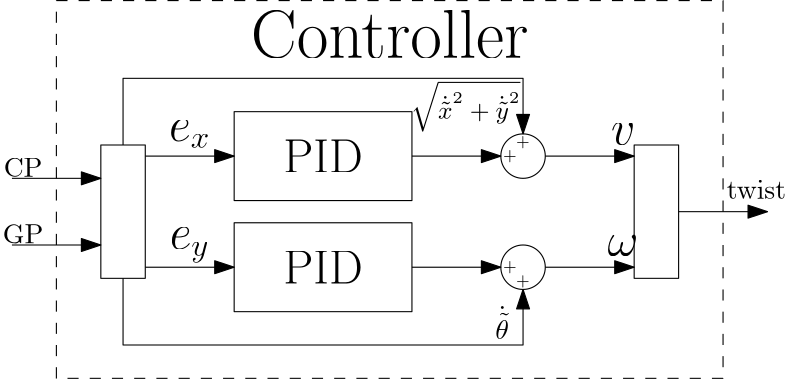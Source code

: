 <?xml version="1.0"?>
<!DOCTYPE ipe SYSTEM "ipe.dtd">
<ipe version="70206" creator="Ipe 7.2.7">
<info created="D:20170608151008" modified="D:20170608151939"/>
<ipestyle name="basic">
<symbol name="arrow/arc(spx)">
<path stroke="sym-stroke" fill="sym-stroke" pen="sym-pen">
0 0 m
-1 0.333 l
-1 -0.333 l
h
</path>
</symbol>
<symbol name="arrow/farc(spx)">
<path stroke="sym-stroke" fill="white" pen="sym-pen">
0 0 m
-1 0.333 l
-1 -0.333 l
h
</path>
</symbol>
<symbol name="arrow/ptarc(spx)">
<path stroke="sym-stroke" fill="sym-stroke" pen="sym-pen">
0 0 m
-1 0.333 l
-0.8 0 l
-1 -0.333 l
h
</path>
</symbol>
<symbol name="arrow/fptarc(spx)">
<path stroke="sym-stroke" fill="white" pen="sym-pen">
0 0 m
-1 0.333 l
-0.8 0 l
-1 -0.333 l
h
</path>
</symbol>
<symbol name="mark/circle(sx)" transformations="translations">
<path fill="sym-stroke">
0.6 0 0 0.6 0 0 e
0.4 0 0 0.4 0 0 e
</path>
</symbol>
<symbol name="mark/disk(sx)" transformations="translations">
<path fill="sym-stroke">
0.6 0 0 0.6 0 0 e
</path>
</symbol>
<symbol name="mark/fdisk(sfx)" transformations="translations">
<group>
<path fill="sym-fill">
0.5 0 0 0.5 0 0 e
</path>
<path fill="sym-stroke" fillrule="eofill">
0.6 0 0 0.6 0 0 e
0.4 0 0 0.4 0 0 e
</path>
</group>
</symbol>
<symbol name="mark/box(sx)" transformations="translations">
<path fill="sym-stroke" fillrule="eofill">
-0.6 -0.6 m
0.6 -0.6 l
0.6 0.6 l
-0.6 0.6 l
h
-0.4 -0.4 m
0.4 -0.4 l
0.4 0.4 l
-0.4 0.4 l
h
</path>
</symbol>
<symbol name="mark/square(sx)" transformations="translations">
<path fill="sym-stroke">
-0.6 -0.6 m
0.6 -0.6 l
0.6 0.6 l
-0.6 0.6 l
h
</path>
</symbol>
<symbol name="mark/fsquare(sfx)" transformations="translations">
<group>
<path fill="sym-fill">
-0.5 -0.5 m
0.5 -0.5 l
0.5 0.5 l
-0.5 0.5 l
h
</path>
<path fill="sym-stroke" fillrule="eofill">
-0.6 -0.6 m
0.6 -0.6 l
0.6 0.6 l
-0.6 0.6 l
h
-0.4 -0.4 m
0.4 -0.4 l
0.4 0.4 l
-0.4 0.4 l
h
</path>
</group>
</symbol>
<symbol name="mark/cross(sx)" transformations="translations">
<group>
<path fill="sym-stroke">
-0.43 -0.57 m
0.57 0.43 l
0.43 0.57 l
-0.57 -0.43 l
h
</path>
<path fill="sym-stroke">
-0.43 0.57 m
0.57 -0.43 l
0.43 -0.57 l
-0.57 0.43 l
h
</path>
</group>
</symbol>
<symbol name="arrow/fnormal(spx)">
<path stroke="sym-stroke" fill="white" pen="sym-pen">
0 0 m
-1 0.333 l
-1 -0.333 l
h
</path>
</symbol>
<symbol name="arrow/pointed(spx)">
<path stroke="sym-stroke" fill="sym-stroke" pen="sym-pen">
0 0 m
-1 0.333 l
-0.8 0 l
-1 -0.333 l
h
</path>
</symbol>
<symbol name="arrow/fpointed(spx)">
<path stroke="sym-stroke" fill="white" pen="sym-pen">
0 0 m
-1 0.333 l
-0.8 0 l
-1 -0.333 l
h
</path>
</symbol>
<symbol name="arrow/linear(spx)">
<path stroke="sym-stroke" pen="sym-pen">
-1 0.333 m
0 0 l
-1 -0.333 l
</path>
</symbol>
<symbol name="arrow/fdouble(spx)">
<path stroke="sym-stroke" fill="white" pen="sym-pen">
0 0 m
-1 0.333 l
-1 -0.333 l
h
-1 0 m
-2 0.333 l
-2 -0.333 l
h
</path>
</symbol>
<symbol name="arrow/double(spx)">
<path stroke="sym-stroke" fill="sym-stroke" pen="sym-pen">
0 0 m
-1 0.333 l
-1 -0.333 l
h
-1 0 m
-2 0.333 l
-2 -0.333 l
h
</path>
</symbol>
<pen name="heavier" value="0.8"/>
<pen name="fat" value="1.2"/>
<pen name="ultrafat" value="2"/>
<symbolsize name="large" value="5"/>
<symbolsize name="small" value="2"/>
<symbolsize name="tiny" value="1.1"/>
<arrowsize name="large" value="10"/>
<arrowsize name="small" value="5"/>
<arrowsize name="tiny" value="3"/>
<color name="red" value="1 0 0"/>
<color name="green" value="0 1 0"/>
<color name="blue" value="0 0 1"/>
<color name="yellow" value="1 1 0"/>
<color name="orange" value="1 0.647 0"/>
<color name="gold" value="1 0.843 0"/>
<color name="purple" value="0.627 0.125 0.941"/>
<color name="gray" value="0.745"/>
<color name="brown" value="0.647 0.165 0.165"/>
<color name="navy" value="0 0 0.502"/>
<color name="pink" value="1 0.753 0.796"/>
<color name="seagreen" value="0.18 0.545 0.341"/>
<color name="turquoise" value="0.251 0.878 0.816"/>
<color name="violet" value="0.933 0.51 0.933"/>
<color name="darkblue" value="0 0 0.545"/>
<color name="darkcyan" value="0 0.545 0.545"/>
<color name="darkgray" value="0.663"/>
<color name="darkgreen" value="0 0.392 0"/>
<color name="darkmagenta" value="0.545 0 0.545"/>
<color name="darkorange" value="1 0.549 0"/>
<color name="darkred" value="0.545 0 0"/>
<color name="lightblue" value="0.678 0.847 0.902"/>
<color name="lightcyan" value="0.878 1 1"/>
<color name="lightgray" value="0.827"/>
<color name="lightgreen" value="0.565 0.933 0.565"/>
<color name="lightyellow" value="1 1 0.878"/>
<dashstyle name="dashed" value="[4] 0"/>
<dashstyle name="dotted" value="[1 3] 0"/>
<dashstyle name="dash dotted" value="[4 2 1 2] 0"/>
<dashstyle name="dash dot dotted" value="[4 2 1 2 1 2] 0"/>
<textsize name="large" value="\large"/>
<textsize name="Large" value="\Large"/>
<textsize name="LARGE" value="\LARGE"/>
<textsize name="huge" value="\huge"/>
<textsize name="Huge" value="\Huge"/>
<textsize name="small" value="\small"/>
<textsize name="footnote" value="\footnotesize"/>
<textsize name="tiny" value="\tiny"/>
<textstyle name="center" begin="\begin{center}" end="\end{center}"/>
<textstyle name="itemize" begin="\begin{itemize}" end="\end{itemize}"/>
<textstyle name="item" begin="\begin{itemize}\item{}" end="\end{itemize}"/>
<gridsize name="4 pts" value="4"/>
<gridsize name="8 pts (~3 mm)" value="8"/>
<gridsize name="16 pts (~6 mm)" value="16"/>
<gridsize name="32 pts (~12 mm)" value="32"/>
<gridsize name="10 pts (~3.5 mm)" value="10"/>
<gridsize name="20 pts (~7 mm)" value="20"/>
<gridsize name="14 pts (~5 mm)" value="14"/>
<gridsize name="28 pts (~10 mm)" value="28"/>
<gridsize name="56 pts (~20 mm)" value="56"/>
<anglesize name="90 deg" value="90"/>
<anglesize name="60 deg" value="60"/>
<anglesize name="45 deg" value="45"/>
<anglesize name="30 deg" value="30"/>
<anglesize name="22.5 deg" value="22.5"/>
<opacity name="10%" value="0.1"/>
<opacity name="30%" value="0.3"/>
<opacity name="50%" value="0.5"/>
<opacity name="75%" value="0.75"/>
<tiling name="falling" angle="-60" step="4" width="1"/>
<tiling name="rising" angle="30" step="4" width="1"/>
</ipestyle>
<page>
<layer name="alpha"/>
<view layers="alpha" active="alpha"/>
<path layer="alpha" matrix="1 0 0 0.666667 0 226.667" stroke="black">
256 704 m
256 656 l
320 656 l
320 704 l
h
</path>
<text transformations="translations" pos="288 680" stroke="black" type="label" width="28.619" height="11.761" depth="0" halign="center" valign="center" size="LARGE">PID</text>
<path matrix="0.666667 0 0 1 85.3333 0" stroke="black" arrow="normal/normal">
208 680 m
256 680 l
</path>
<text matrix="1 0 0 1 -48 8" transformations="translations" pos="288 680" stroke="black" type="label" width="14.963" height="7.415" depth="2.58" halign="center" valign="center" size="LARGE" style="math">e_x</text>
<path matrix="0.666667 0 0 1 181.333 0" stroke="black" arrow="normal/normal">
208 680 m
256 680 l
</path>
<text matrix="1 0 0 1 108 8" transformations="translations" pos="288 680" stroke="black" type="label" width="8.767" height="7.412" depth="0" halign="center" valign="center" size="LARGE" style="math">v</text>
<path matrix="1 0 0 0.666667 0 186.667" stroke="black">
256 704 m
256 656 l
320 656 l
320 704 l
h
</path>
<text matrix="1 0 0 1 0 -40" transformations="translations" pos="288 680" stroke="black" type="label" width="28.619" height="11.761" depth="0" halign="center" valign="center" size="LARGE">PID</text>
<path matrix="0.666667 0 0 1 85.3333 -40" stroke="black" arrow="normal/normal">
208 680 m
256 680 l
</path>
<text matrix="1 0 0 1 -48 -32" transformations="translations" pos="288 680" stroke="black" type="label" width="14.447" height="7.409" depth="4.91" halign="center" valign="center" size="LARGE" style="math">e_y</text>
<path matrix="0.666667 0 0 1 181.333 -40" stroke="black" arrow="normal/normal">
208 680 m
256 680 l
</path>
<text matrix="1 0 0 1 108 -32" transformations="translations" pos="288 680" stroke="black" type="label" width="11.114" height="7.412" depth="0" halign="center" valign="center" size="LARGE" style="math">\omega</text>
<text matrix="1 0 0 1 24 44" transformations="translations" pos="288 680" stroke="black" type="label" width="100.081" height="17.213" depth="0" halign="center" valign="center" size="Huge">Controller</text>
<path stroke="black">
8 0 0 8 360 680 e
</path>
<text matrix="1 0 0 1 -0.0659877 0.923828" transformations="translations" pos="360 684" stroke="black" type="label" width="5.12" height="3.321" depth="0.83" halign="center" valign="center" size="tiny">+</text>
<text matrix="1 0 0 1 -4.72586 -4.13198" transformations="translations" pos="360 684" stroke="black" type="label" width="5.12" height="3.321" depth="0.83" halign="center" valign="center" size="tiny">+</text>
<path stroke="black" arrow="normal/normal">
368 680 m
400 680 l
</path>
<path matrix="1 0 0 1 0 -40" stroke="black">
8 0 0 8 360 680 e
</path>
<text matrix="1 0 0 1 -0.0659877 -49.2281" transformations="translations" pos="360 684" stroke="black" type="label" width="5.12" height="3.321" depth="0.83" halign="center" valign="center" size="tiny">+</text>
<text matrix="1 0 0 1 -4.72586 -44.132" transformations="translations" pos="360 684" stroke="black" type="label" width="5.12" height="3.321" depth="0.83" halign="center" valign="center" size="tiny">+</text>
<path matrix="1 0 0 1 0 -40" stroke="black" arrow="normal/normal">
368 680 m
400 680 l
</path>
<text matrix="1 0 0 1 -15.4999 28" transformations="translations" pos="368 592" stroke="black" type="label" width="4.954" height="11.647" depth="0" halign="center" valign="center" style="math">\dot{\tilde{\theta}}</text>
<text matrix="1 0 0 1 -28.758 -6.03574" transformations="translations" pos="368 704" stroke="black" type="label" width="39.612" height="13.701" depth="4.63" halign="center" valign="center" size="small" style="math">\sqrt{\dot{\tilde{x}}^2+\dot{\tilde{y}}^2}</text>
<path stroke="black">
400 636 m
400 684 l
416 684 l
416 636 l
h
</path>
<path matrix="1.33333 0 0 1 -138.667 0" stroke="black" arrow="normal/normal">
416 660 m
440 660 l
</path>
<text matrix="1 0 0 1 8 -4" transformations="translations" pos="436 672" stroke="black" type="label" width="21.364" height="6.654" depth="0" halign="center" valign="center">twist</text>
<path stroke="black">
224 636 m
224 684 l
208 684 l
208 636 l
h
</path>
<path matrix="1 0 0 1 0 -8" stroke="black" arrow="normal/normal">
176 680 m
208 680 l
</path>
<text matrix="1 0 0 1 -12 -12" transformations="translations" pos="192 688" stroke="black" type="label" width="13.975" height="6.808" depth="0" halign="center" valign="center">CP</text>
<path matrix="1 0 0 1 0 -32" stroke="black" arrow="normal/normal">
176 680 m
208 680 l
</path>
<text matrix="1 0 0 1 -12 -36" transformations="translations" pos="192 688" stroke="black" type="label" width="14.598" height="6.808" depth="0" halign="center" valign="center">GP</text>
<path stroke="black" arrow="normal/normal">
216 684 m
216 708 l
360 708 l
360 688 l
</path>
<path stroke="black" arrow="normal/normal">
216 636 m
216 612 l
360 612 l
360 632 l
</path>
<path matrix="1 0 0 1.0625 0 -29" stroke="black" dash="dashed">
192 592 m
192 720 l
432 720 l
432 592 l
h
</path>
</page>
</ipe>
